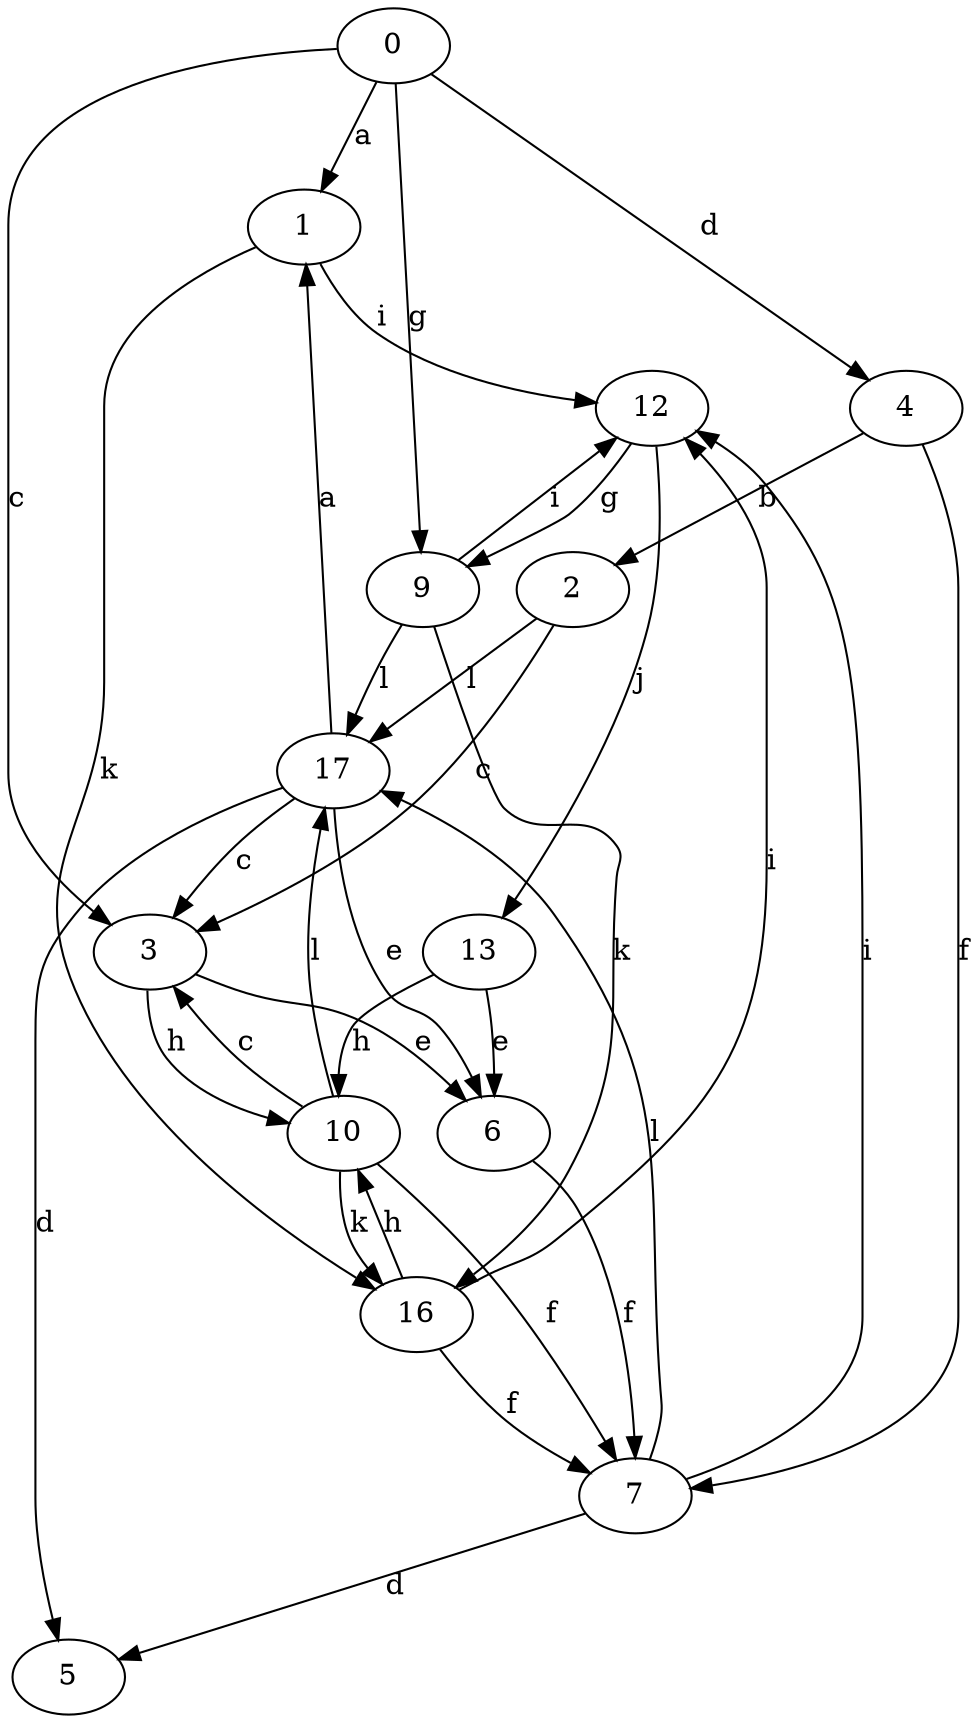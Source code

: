 strict digraph  {
0;
1;
2;
3;
4;
5;
6;
7;
9;
10;
12;
13;
16;
17;
0 -> 1  [label=a];
0 -> 3  [label=c];
0 -> 4  [label=d];
0 -> 9  [label=g];
1 -> 12  [label=i];
1 -> 16  [label=k];
2 -> 3  [label=c];
2 -> 17  [label=l];
3 -> 6  [label=e];
3 -> 10  [label=h];
4 -> 2  [label=b];
4 -> 7  [label=f];
6 -> 7  [label=f];
7 -> 5  [label=d];
7 -> 12  [label=i];
7 -> 17  [label=l];
9 -> 12  [label=i];
9 -> 16  [label=k];
9 -> 17  [label=l];
10 -> 3  [label=c];
10 -> 7  [label=f];
10 -> 16  [label=k];
10 -> 17  [label=l];
12 -> 9  [label=g];
12 -> 13  [label=j];
13 -> 6  [label=e];
13 -> 10  [label=h];
16 -> 7  [label=f];
16 -> 10  [label=h];
16 -> 12  [label=i];
17 -> 1  [label=a];
17 -> 3  [label=c];
17 -> 5  [label=d];
17 -> 6  [label=e];
}
